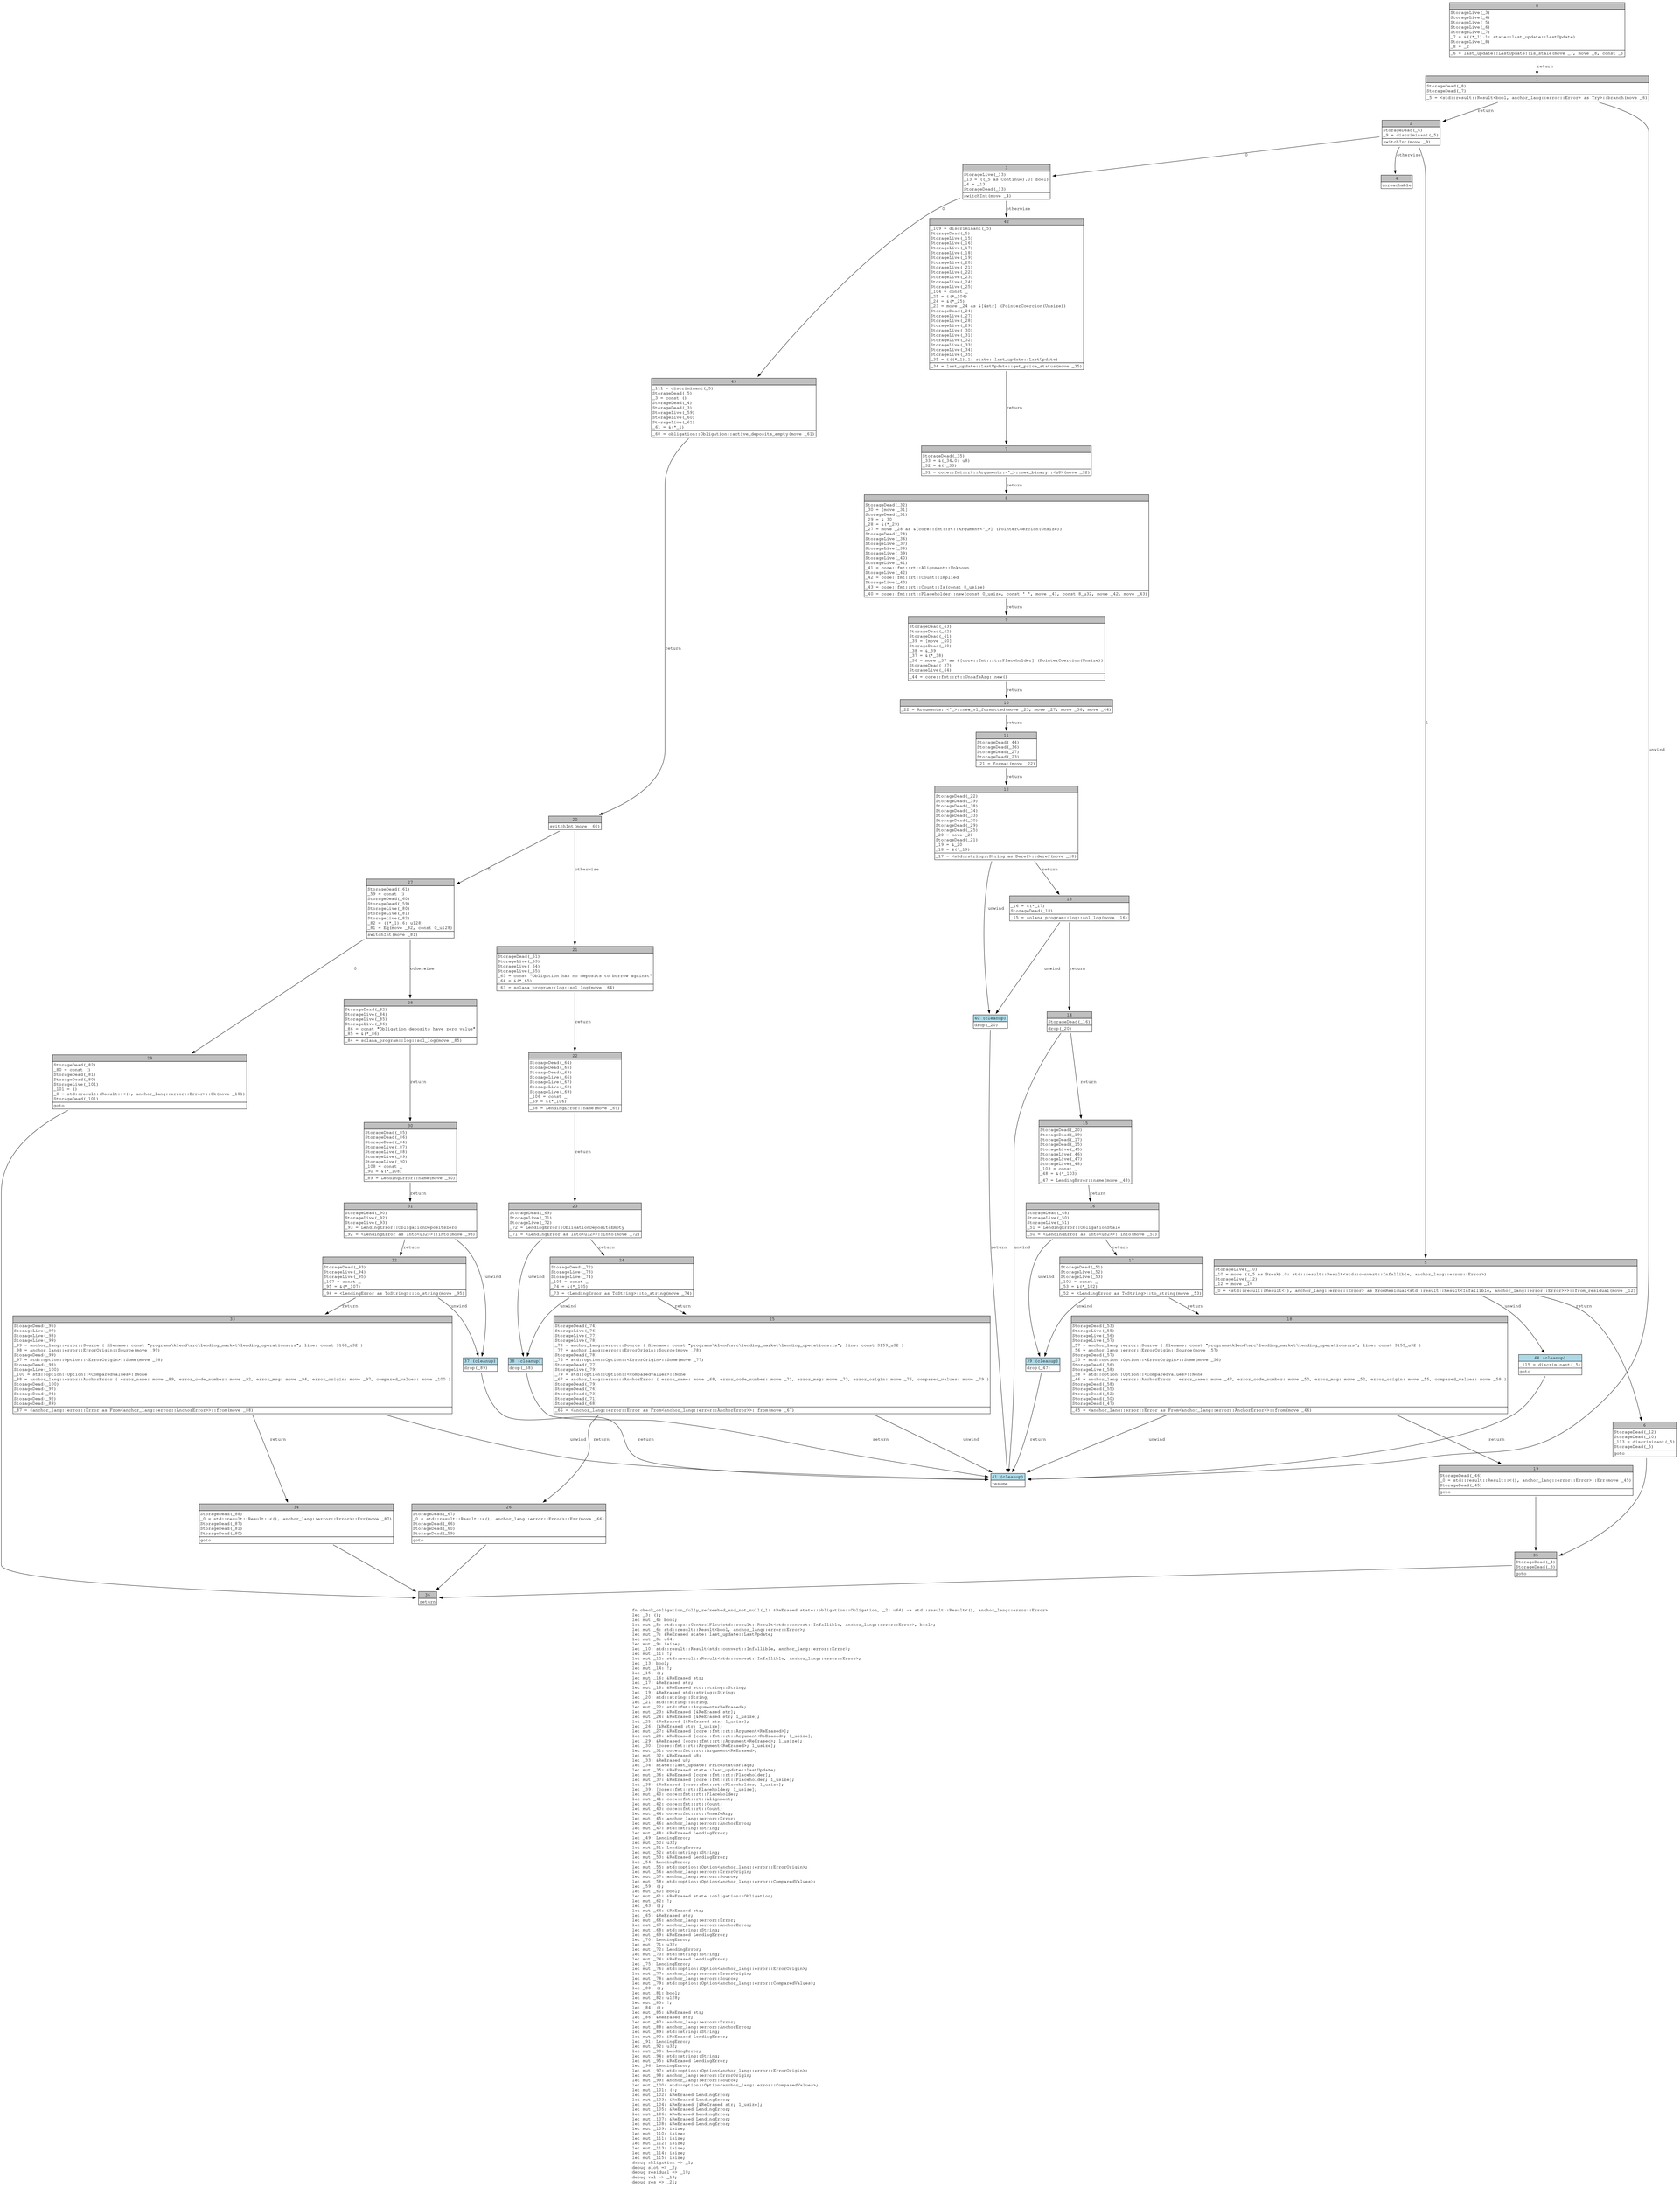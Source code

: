 digraph Mir_0_1389 {
    graph [fontname="Courier, monospace"];
    node [fontname="Courier, monospace"];
    edge [fontname="Courier, monospace"];
    label=<fn check_obligation_fully_refreshed_and_not_null(_1: &amp;ReErased state::obligation::Obligation, _2: u64) -&gt; std::result::Result&lt;(), anchor_lang::error::Error&gt;<br align="left"/>let _3: ();<br align="left"/>let mut _4: bool;<br align="left"/>let mut _5: std::ops::ControlFlow&lt;std::result::Result&lt;std::convert::Infallible, anchor_lang::error::Error&gt;, bool&gt;;<br align="left"/>let mut _6: std::result::Result&lt;bool, anchor_lang::error::Error&gt;;<br align="left"/>let mut _7: &amp;ReErased state::last_update::LastUpdate;<br align="left"/>let mut _8: u64;<br align="left"/>let mut _9: isize;<br align="left"/>let _10: std::result::Result&lt;std::convert::Infallible, anchor_lang::error::Error&gt;;<br align="left"/>let mut _11: !;<br align="left"/>let mut _12: std::result::Result&lt;std::convert::Infallible, anchor_lang::error::Error&gt;;<br align="left"/>let _13: bool;<br align="left"/>let mut _14: !;<br align="left"/>let _15: ();<br align="left"/>let mut _16: &amp;ReErased str;<br align="left"/>let _17: &amp;ReErased str;<br align="left"/>let mut _18: &amp;ReErased std::string::String;<br align="left"/>let _19: &amp;ReErased std::string::String;<br align="left"/>let _20: std::string::String;<br align="left"/>let _21: std::string::String;<br align="left"/>let mut _22: std::fmt::Arguments&lt;ReErased&gt;;<br align="left"/>let mut _23: &amp;ReErased [&amp;ReErased str];<br align="left"/>let mut _24: &amp;ReErased [&amp;ReErased str; 1_usize];<br align="left"/>let _25: &amp;ReErased [&amp;ReErased str; 1_usize];<br align="left"/>let _26: [&amp;ReErased str; 1_usize];<br align="left"/>let mut _27: &amp;ReErased [core::fmt::rt::Argument&lt;ReErased&gt;];<br align="left"/>let mut _28: &amp;ReErased [core::fmt::rt::Argument&lt;ReErased&gt;; 1_usize];<br align="left"/>let _29: &amp;ReErased [core::fmt::rt::Argument&lt;ReErased&gt;; 1_usize];<br align="left"/>let _30: [core::fmt::rt::Argument&lt;ReErased&gt;; 1_usize];<br align="left"/>let mut _31: core::fmt::rt::Argument&lt;ReErased&gt;;<br align="left"/>let mut _32: &amp;ReErased u8;<br align="left"/>let _33: &amp;ReErased u8;<br align="left"/>let _34: state::last_update::PriceStatusFlags;<br align="left"/>let mut _35: &amp;ReErased state::last_update::LastUpdate;<br align="left"/>let mut _36: &amp;ReErased [core::fmt::rt::Placeholder];<br align="left"/>let mut _37: &amp;ReErased [core::fmt::rt::Placeholder; 1_usize];<br align="left"/>let _38: &amp;ReErased [core::fmt::rt::Placeholder; 1_usize];<br align="left"/>let _39: [core::fmt::rt::Placeholder; 1_usize];<br align="left"/>let mut _40: core::fmt::rt::Placeholder;<br align="left"/>let mut _41: core::fmt::rt::Alignment;<br align="left"/>let mut _42: core::fmt::rt::Count;<br align="left"/>let mut _43: core::fmt::rt::Count;<br align="left"/>let mut _44: core::fmt::rt::UnsafeArg;<br align="left"/>let mut _45: anchor_lang::error::Error;<br align="left"/>let mut _46: anchor_lang::error::AnchorError;<br align="left"/>let mut _47: std::string::String;<br align="left"/>let mut _48: &amp;ReErased LendingError;<br align="left"/>let _49: LendingError;<br align="left"/>let mut _50: u32;<br align="left"/>let mut _51: LendingError;<br align="left"/>let mut _52: std::string::String;<br align="left"/>let mut _53: &amp;ReErased LendingError;<br align="left"/>let _54: LendingError;<br align="left"/>let mut _55: std::option::Option&lt;anchor_lang::error::ErrorOrigin&gt;;<br align="left"/>let mut _56: anchor_lang::error::ErrorOrigin;<br align="left"/>let mut _57: anchor_lang::error::Source;<br align="left"/>let mut _58: std::option::Option&lt;anchor_lang::error::ComparedValues&gt;;<br align="left"/>let _59: ();<br align="left"/>let mut _60: bool;<br align="left"/>let mut _61: &amp;ReErased state::obligation::Obligation;<br align="left"/>let mut _62: !;<br align="left"/>let _63: ();<br align="left"/>let mut _64: &amp;ReErased str;<br align="left"/>let _65: &amp;ReErased str;<br align="left"/>let mut _66: anchor_lang::error::Error;<br align="left"/>let mut _67: anchor_lang::error::AnchorError;<br align="left"/>let mut _68: std::string::String;<br align="left"/>let mut _69: &amp;ReErased LendingError;<br align="left"/>let _70: LendingError;<br align="left"/>let mut _71: u32;<br align="left"/>let mut _72: LendingError;<br align="left"/>let mut _73: std::string::String;<br align="left"/>let mut _74: &amp;ReErased LendingError;<br align="left"/>let _75: LendingError;<br align="left"/>let mut _76: std::option::Option&lt;anchor_lang::error::ErrorOrigin&gt;;<br align="left"/>let mut _77: anchor_lang::error::ErrorOrigin;<br align="left"/>let mut _78: anchor_lang::error::Source;<br align="left"/>let mut _79: std::option::Option&lt;anchor_lang::error::ComparedValues&gt;;<br align="left"/>let _80: ();<br align="left"/>let mut _81: bool;<br align="left"/>let mut _82: u128;<br align="left"/>let mut _83: !;<br align="left"/>let _84: ();<br align="left"/>let mut _85: &amp;ReErased str;<br align="left"/>let _86: &amp;ReErased str;<br align="left"/>let mut _87: anchor_lang::error::Error;<br align="left"/>let mut _88: anchor_lang::error::AnchorError;<br align="left"/>let mut _89: std::string::String;<br align="left"/>let mut _90: &amp;ReErased LendingError;<br align="left"/>let _91: LendingError;<br align="left"/>let mut _92: u32;<br align="left"/>let mut _93: LendingError;<br align="left"/>let mut _94: std::string::String;<br align="left"/>let mut _95: &amp;ReErased LendingError;<br align="left"/>let _96: LendingError;<br align="left"/>let mut _97: std::option::Option&lt;anchor_lang::error::ErrorOrigin&gt;;<br align="left"/>let mut _98: anchor_lang::error::ErrorOrigin;<br align="left"/>let mut _99: anchor_lang::error::Source;<br align="left"/>let mut _100: std::option::Option&lt;anchor_lang::error::ComparedValues&gt;;<br align="left"/>let mut _101: ();<br align="left"/>let mut _102: &amp;ReErased LendingError;<br align="left"/>let mut _103: &amp;ReErased LendingError;<br align="left"/>let mut _104: &amp;ReErased [&amp;ReErased str; 1_usize];<br align="left"/>let mut _105: &amp;ReErased LendingError;<br align="left"/>let mut _106: &amp;ReErased LendingError;<br align="left"/>let mut _107: &amp;ReErased LendingError;<br align="left"/>let mut _108: &amp;ReErased LendingError;<br align="left"/>let mut _109: isize;<br align="left"/>let mut _110: isize;<br align="left"/>let mut _111: isize;<br align="left"/>let mut _112: isize;<br align="left"/>let mut _113: isize;<br align="left"/>let mut _114: isize;<br align="left"/>let mut _115: isize;<br align="left"/>debug obligation =&gt; _1;<br align="left"/>debug slot =&gt; _2;<br align="left"/>debug residual =&gt; _10;<br align="left"/>debug val =&gt; _13;<br align="left"/>debug res =&gt; _21;<br align="left"/>>;
    bb0__0_1389 [shape="none", label=<<table border="0" cellborder="1" cellspacing="0"><tr><td bgcolor="gray" align="center" colspan="1">0</td></tr><tr><td align="left" balign="left">StorageLive(_3)<br/>StorageLive(_4)<br/>StorageLive(_5)<br/>StorageLive(_6)<br/>StorageLive(_7)<br/>_7 = &amp;((*_1).1: state::last_update::LastUpdate)<br/>StorageLive(_8)<br/>_8 = _2<br/></td></tr><tr><td align="left">_6 = last_update::LastUpdate::is_stale(move _7, move _8, const _)</td></tr></table>>];
    bb1__0_1389 [shape="none", label=<<table border="0" cellborder="1" cellspacing="0"><tr><td bgcolor="gray" align="center" colspan="1">1</td></tr><tr><td align="left" balign="left">StorageDead(_8)<br/>StorageDead(_7)<br/></td></tr><tr><td align="left">_5 = &lt;std::result::Result&lt;bool, anchor_lang::error::Error&gt; as Try&gt;::branch(move _6)</td></tr></table>>];
    bb2__0_1389 [shape="none", label=<<table border="0" cellborder="1" cellspacing="0"><tr><td bgcolor="gray" align="center" colspan="1">2</td></tr><tr><td align="left" balign="left">StorageDead(_6)<br/>_9 = discriminant(_5)<br/></td></tr><tr><td align="left">switchInt(move _9)</td></tr></table>>];
    bb3__0_1389 [shape="none", label=<<table border="0" cellborder="1" cellspacing="0"><tr><td bgcolor="gray" align="center" colspan="1">3</td></tr><tr><td align="left" balign="left">StorageLive(_13)<br/>_13 = ((_5 as Continue).0: bool)<br/>_4 = _13<br/>StorageDead(_13)<br/></td></tr><tr><td align="left">switchInt(move _4)</td></tr></table>>];
    bb4__0_1389 [shape="none", label=<<table border="0" cellborder="1" cellspacing="0"><tr><td bgcolor="gray" align="center" colspan="1">4</td></tr><tr><td align="left">unreachable</td></tr></table>>];
    bb5__0_1389 [shape="none", label=<<table border="0" cellborder="1" cellspacing="0"><tr><td bgcolor="gray" align="center" colspan="1">5</td></tr><tr><td align="left" balign="left">StorageLive(_10)<br/>_10 = move ((_5 as Break).0: std::result::Result&lt;std::convert::Infallible, anchor_lang::error::Error&gt;)<br/>StorageLive(_12)<br/>_12 = move _10<br/></td></tr><tr><td align="left">_0 = &lt;std::result::Result&lt;(), anchor_lang::error::Error&gt; as FromResidual&lt;std::result::Result&lt;Infallible, anchor_lang::error::Error&gt;&gt;&gt;::from_residual(move _12)</td></tr></table>>];
    bb6__0_1389 [shape="none", label=<<table border="0" cellborder="1" cellspacing="0"><tr><td bgcolor="gray" align="center" colspan="1">6</td></tr><tr><td align="left" balign="left">StorageDead(_12)<br/>StorageDead(_10)<br/>_113 = discriminant(_5)<br/>StorageDead(_5)<br/></td></tr><tr><td align="left">goto</td></tr></table>>];
    bb7__0_1389 [shape="none", label=<<table border="0" cellborder="1" cellspacing="0"><tr><td bgcolor="gray" align="center" colspan="1">7</td></tr><tr><td align="left" balign="left">StorageDead(_35)<br/>_33 = &amp;(_34.0: u8)<br/>_32 = &amp;(*_33)<br/></td></tr><tr><td align="left">_31 = core::fmt::rt::Argument::&lt;'_&gt;::new_binary::&lt;u8&gt;(move _32)</td></tr></table>>];
    bb8__0_1389 [shape="none", label=<<table border="0" cellborder="1" cellspacing="0"><tr><td bgcolor="gray" align="center" colspan="1">8</td></tr><tr><td align="left" balign="left">StorageDead(_32)<br/>_30 = [move _31]<br/>StorageDead(_31)<br/>_29 = &amp;_30<br/>_28 = &amp;(*_29)<br/>_27 = move _28 as &amp;[core::fmt::rt::Argument&lt;'_&gt;] (PointerCoercion(Unsize))<br/>StorageDead(_28)<br/>StorageLive(_36)<br/>StorageLive(_37)<br/>StorageLive(_38)<br/>StorageLive(_39)<br/>StorageLive(_40)<br/>StorageLive(_41)<br/>_41 = core::fmt::rt::Alignment::Unknown<br/>StorageLive(_42)<br/>_42 = core::fmt::rt::Count::Implied<br/>StorageLive(_43)<br/>_43 = core::fmt::rt::Count::Is(const 8_usize)<br/></td></tr><tr><td align="left">_40 = core::fmt::rt::Placeholder::new(const 0_usize, const ' ', move _41, const 8_u32, move _42, move _43)</td></tr></table>>];
    bb9__0_1389 [shape="none", label=<<table border="0" cellborder="1" cellspacing="0"><tr><td bgcolor="gray" align="center" colspan="1">9</td></tr><tr><td align="left" balign="left">StorageDead(_43)<br/>StorageDead(_42)<br/>StorageDead(_41)<br/>_39 = [move _40]<br/>StorageDead(_40)<br/>_38 = &amp;_39<br/>_37 = &amp;(*_38)<br/>_36 = move _37 as &amp;[core::fmt::rt::Placeholder] (PointerCoercion(Unsize))<br/>StorageDead(_37)<br/>StorageLive(_44)<br/></td></tr><tr><td align="left">_44 = core::fmt::rt::UnsafeArg::new()</td></tr></table>>];
    bb10__0_1389 [shape="none", label=<<table border="0" cellborder="1" cellspacing="0"><tr><td bgcolor="gray" align="center" colspan="1">10</td></tr><tr><td align="left">_22 = Arguments::&lt;'_&gt;::new_v1_formatted(move _23, move _27, move _36, move _44)</td></tr></table>>];
    bb11__0_1389 [shape="none", label=<<table border="0" cellborder="1" cellspacing="0"><tr><td bgcolor="gray" align="center" colspan="1">11</td></tr><tr><td align="left" balign="left">StorageDead(_44)<br/>StorageDead(_36)<br/>StorageDead(_27)<br/>StorageDead(_23)<br/></td></tr><tr><td align="left">_21 = format(move _22)</td></tr></table>>];
    bb12__0_1389 [shape="none", label=<<table border="0" cellborder="1" cellspacing="0"><tr><td bgcolor="gray" align="center" colspan="1">12</td></tr><tr><td align="left" balign="left">StorageDead(_22)<br/>StorageDead(_39)<br/>StorageDead(_38)<br/>StorageDead(_34)<br/>StorageDead(_33)<br/>StorageDead(_30)<br/>StorageDead(_29)<br/>StorageDead(_25)<br/>_20 = move _21<br/>StorageDead(_21)<br/>_19 = &amp;_20<br/>_18 = &amp;(*_19)<br/></td></tr><tr><td align="left">_17 = &lt;std::string::String as Deref&gt;::deref(move _18)</td></tr></table>>];
    bb13__0_1389 [shape="none", label=<<table border="0" cellborder="1" cellspacing="0"><tr><td bgcolor="gray" align="center" colspan="1">13</td></tr><tr><td align="left" balign="left">_16 = &amp;(*_17)<br/>StorageDead(_18)<br/></td></tr><tr><td align="left">_15 = solana_program::log::sol_log(move _16)</td></tr></table>>];
    bb14__0_1389 [shape="none", label=<<table border="0" cellborder="1" cellspacing="0"><tr><td bgcolor="gray" align="center" colspan="1">14</td></tr><tr><td align="left" balign="left">StorageDead(_16)<br/></td></tr><tr><td align="left">drop(_20)</td></tr></table>>];
    bb15__0_1389 [shape="none", label=<<table border="0" cellborder="1" cellspacing="0"><tr><td bgcolor="gray" align="center" colspan="1">15</td></tr><tr><td align="left" balign="left">StorageDead(_20)<br/>StorageDead(_19)<br/>StorageDead(_17)<br/>StorageDead(_15)<br/>StorageLive(_45)<br/>StorageLive(_46)<br/>StorageLive(_47)<br/>StorageLive(_48)<br/>_103 = const _<br/>_48 = &amp;(*_103)<br/></td></tr><tr><td align="left">_47 = LendingError::name(move _48)</td></tr></table>>];
    bb16__0_1389 [shape="none", label=<<table border="0" cellborder="1" cellspacing="0"><tr><td bgcolor="gray" align="center" colspan="1">16</td></tr><tr><td align="left" balign="left">StorageDead(_48)<br/>StorageLive(_50)<br/>StorageLive(_51)<br/>_51 = LendingError::ObligationStale<br/></td></tr><tr><td align="left">_50 = &lt;LendingError as Into&lt;u32&gt;&gt;::into(move _51)</td></tr></table>>];
    bb17__0_1389 [shape="none", label=<<table border="0" cellborder="1" cellspacing="0"><tr><td bgcolor="gray" align="center" colspan="1">17</td></tr><tr><td align="left" balign="left">StorageDead(_51)<br/>StorageLive(_52)<br/>StorageLive(_53)<br/>_102 = const _<br/>_53 = &amp;(*_102)<br/></td></tr><tr><td align="left">_52 = &lt;LendingError as ToString&gt;::to_string(move _53)</td></tr></table>>];
    bb18__0_1389 [shape="none", label=<<table border="0" cellborder="1" cellspacing="0"><tr><td bgcolor="gray" align="center" colspan="1">18</td></tr><tr><td align="left" balign="left">StorageDead(_53)<br/>StorageLive(_55)<br/>StorageLive(_56)<br/>StorageLive(_57)<br/>_57 = anchor_lang::error::Source { filename: const &quot;programs\\klend\\src\\lending_market\\lending_operations.rs&quot;, line: const 3155_u32 }<br/>_56 = anchor_lang::error::ErrorOrigin::Source(move _57)<br/>StorageDead(_57)<br/>_55 = std::option::Option::&lt;ErrorOrigin&gt;::Some(move _56)<br/>StorageDead(_56)<br/>StorageLive(_58)<br/>_58 = std::option::Option::&lt;ComparedValues&gt;::None<br/>_46 = anchor_lang::error::AnchorError { error_name: move _47, error_code_number: move _50, error_msg: move _52, error_origin: move _55, compared_values: move _58 }<br/>StorageDead(_58)<br/>StorageDead(_55)<br/>StorageDead(_52)<br/>StorageDead(_50)<br/>StorageDead(_47)<br/></td></tr><tr><td align="left">_45 = &lt;anchor_lang::error::Error as From&lt;anchor_lang::error::AnchorError&gt;&gt;::from(move _46)</td></tr></table>>];
    bb19__0_1389 [shape="none", label=<<table border="0" cellborder="1" cellspacing="0"><tr><td bgcolor="gray" align="center" colspan="1">19</td></tr><tr><td align="left" balign="left">StorageDead(_46)<br/>_0 = std::result::Result::&lt;(), anchor_lang::error::Error&gt;::Err(move _45)<br/>StorageDead(_45)<br/></td></tr><tr><td align="left">goto</td></tr></table>>];
    bb20__0_1389 [shape="none", label=<<table border="0" cellborder="1" cellspacing="0"><tr><td bgcolor="gray" align="center" colspan="1">20</td></tr><tr><td align="left">switchInt(move _60)</td></tr></table>>];
    bb21__0_1389 [shape="none", label=<<table border="0" cellborder="1" cellspacing="0"><tr><td bgcolor="gray" align="center" colspan="1">21</td></tr><tr><td align="left" balign="left">StorageDead(_61)<br/>StorageLive(_63)<br/>StorageLive(_64)<br/>StorageLive(_65)<br/>_65 = const &quot;Obligation has no deposits to borrow against&quot;<br/>_64 = &amp;(*_65)<br/></td></tr><tr><td align="left">_63 = solana_program::log::sol_log(move _64)</td></tr></table>>];
    bb22__0_1389 [shape="none", label=<<table border="0" cellborder="1" cellspacing="0"><tr><td bgcolor="gray" align="center" colspan="1">22</td></tr><tr><td align="left" balign="left">StorageDead(_64)<br/>StorageDead(_65)<br/>StorageDead(_63)<br/>StorageLive(_66)<br/>StorageLive(_67)<br/>StorageLive(_68)<br/>StorageLive(_69)<br/>_106 = const _<br/>_69 = &amp;(*_106)<br/></td></tr><tr><td align="left">_68 = LendingError::name(move _69)</td></tr></table>>];
    bb23__0_1389 [shape="none", label=<<table border="0" cellborder="1" cellspacing="0"><tr><td bgcolor="gray" align="center" colspan="1">23</td></tr><tr><td align="left" balign="left">StorageDead(_69)<br/>StorageLive(_71)<br/>StorageLive(_72)<br/>_72 = LendingError::ObligationDepositsEmpty<br/></td></tr><tr><td align="left">_71 = &lt;LendingError as Into&lt;u32&gt;&gt;::into(move _72)</td></tr></table>>];
    bb24__0_1389 [shape="none", label=<<table border="0" cellborder="1" cellspacing="0"><tr><td bgcolor="gray" align="center" colspan="1">24</td></tr><tr><td align="left" balign="left">StorageDead(_72)<br/>StorageLive(_73)<br/>StorageLive(_74)<br/>_105 = const _<br/>_74 = &amp;(*_105)<br/></td></tr><tr><td align="left">_73 = &lt;LendingError as ToString&gt;::to_string(move _74)</td></tr></table>>];
    bb25__0_1389 [shape="none", label=<<table border="0" cellborder="1" cellspacing="0"><tr><td bgcolor="gray" align="center" colspan="1">25</td></tr><tr><td align="left" balign="left">StorageDead(_74)<br/>StorageLive(_76)<br/>StorageLive(_77)<br/>StorageLive(_78)<br/>_78 = anchor_lang::error::Source { filename: const &quot;programs\\klend\\src\\lending_market\\lending_operations.rs&quot;, line: const 3159_u32 }<br/>_77 = anchor_lang::error::ErrorOrigin::Source(move _78)<br/>StorageDead(_78)<br/>_76 = std::option::Option::&lt;ErrorOrigin&gt;::Some(move _77)<br/>StorageDead(_77)<br/>StorageLive(_79)<br/>_79 = std::option::Option::&lt;ComparedValues&gt;::None<br/>_67 = anchor_lang::error::AnchorError { error_name: move _68, error_code_number: move _71, error_msg: move _73, error_origin: move _76, compared_values: move _79 }<br/>StorageDead(_79)<br/>StorageDead(_76)<br/>StorageDead(_73)<br/>StorageDead(_71)<br/>StorageDead(_68)<br/></td></tr><tr><td align="left">_66 = &lt;anchor_lang::error::Error as From&lt;anchor_lang::error::AnchorError&gt;&gt;::from(move _67)</td></tr></table>>];
    bb26__0_1389 [shape="none", label=<<table border="0" cellborder="1" cellspacing="0"><tr><td bgcolor="gray" align="center" colspan="1">26</td></tr><tr><td align="left" balign="left">StorageDead(_67)<br/>_0 = std::result::Result::&lt;(), anchor_lang::error::Error&gt;::Err(move _66)<br/>StorageDead(_66)<br/>StorageDead(_60)<br/>StorageDead(_59)<br/></td></tr><tr><td align="left">goto</td></tr></table>>];
    bb27__0_1389 [shape="none", label=<<table border="0" cellborder="1" cellspacing="0"><tr><td bgcolor="gray" align="center" colspan="1">27</td></tr><tr><td align="left" balign="left">StorageDead(_61)<br/>_59 = const ()<br/>StorageDead(_60)<br/>StorageDead(_59)<br/>StorageLive(_80)<br/>StorageLive(_81)<br/>StorageLive(_82)<br/>_82 = ((*_1).6: u128)<br/>_81 = Eq(move _82, const 0_u128)<br/></td></tr><tr><td align="left">switchInt(move _81)</td></tr></table>>];
    bb28__0_1389 [shape="none", label=<<table border="0" cellborder="1" cellspacing="0"><tr><td bgcolor="gray" align="center" colspan="1">28</td></tr><tr><td align="left" balign="left">StorageDead(_82)<br/>StorageLive(_84)<br/>StorageLive(_85)<br/>StorageLive(_86)<br/>_86 = const &quot;Obligation deposits have zero value&quot;<br/>_85 = &amp;(*_86)<br/></td></tr><tr><td align="left">_84 = solana_program::log::sol_log(move _85)</td></tr></table>>];
    bb29__0_1389 [shape="none", label=<<table border="0" cellborder="1" cellspacing="0"><tr><td bgcolor="gray" align="center" colspan="1">29</td></tr><tr><td align="left" balign="left">StorageDead(_82)<br/>_80 = const ()<br/>StorageDead(_81)<br/>StorageDead(_80)<br/>StorageLive(_101)<br/>_101 = ()<br/>_0 = std::result::Result::&lt;(), anchor_lang::error::Error&gt;::Ok(move _101)<br/>StorageDead(_101)<br/></td></tr><tr><td align="left">goto</td></tr></table>>];
    bb30__0_1389 [shape="none", label=<<table border="0" cellborder="1" cellspacing="0"><tr><td bgcolor="gray" align="center" colspan="1">30</td></tr><tr><td align="left" balign="left">StorageDead(_85)<br/>StorageDead(_86)<br/>StorageDead(_84)<br/>StorageLive(_87)<br/>StorageLive(_88)<br/>StorageLive(_89)<br/>StorageLive(_90)<br/>_108 = const _<br/>_90 = &amp;(*_108)<br/></td></tr><tr><td align="left">_89 = LendingError::name(move _90)</td></tr></table>>];
    bb31__0_1389 [shape="none", label=<<table border="0" cellborder="1" cellspacing="0"><tr><td bgcolor="gray" align="center" colspan="1">31</td></tr><tr><td align="left" balign="left">StorageDead(_90)<br/>StorageLive(_92)<br/>StorageLive(_93)<br/>_93 = LendingError::ObligationDepositsZero<br/></td></tr><tr><td align="left">_92 = &lt;LendingError as Into&lt;u32&gt;&gt;::into(move _93)</td></tr></table>>];
    bb32__0_1389 [shape="none", label=<<table border="0" cellborder="1" cellspacing="0"><tr><td bgcolor="gray" align="center" colspan="1">32</td></tr><tr><td align="left" balign="left">StorageDead(_93)<br/>StorageLive(_94)<br/>StorageLive(_95)<br/>_107 = const _<br/>_95 = &amp;(*_107)<br/></td></tr><tr><td align="left">_94 = &lt;LendingError as ToString&gt;::to_string(move _95)</td></tr></table>>];
    bb33__0_1389 [shape="none", label=<<table border="0" cellborder="1" cellspacing="0"><tr><td bgcolor="gray" align="center" colspan="1">33</td></tr><tr><td align="left" balign="left">StorageDead(_95)<br/>StorageLive(_97)<br/>StorageLive(_98)<br/>StorageLive(_99)<br/>_99 = anchor_lang::error::Source { filename: const &quot;programs\\klend\\src\\lending_market\\lending_operations.rs&quot;, line: const 3163_u32 }<br/>_98 = anchor_lang::error::ErrorOrigin::Source(move _99)<br/>StorageDead(_99)<br/>_97 = std::option::Option::&lt;ErrorOrigin&gt;::Some(move _98)<br/>StorageDead(_98)<br/>StorageLive(_100)<br/>_100 = std::option::Option::&lt;ComparedValues&gt;::None<br/>_88 = anchor_lang::error::AnchorError { error_name: move _89, error_code_number: move _92, error_msg: move _94, error_origin: move _97, compared_values: move _100 }<br/>StorageDead(_100)<br/>StorageDead(_97)<br/>StorageDead(_94)<br/>StorageDead(_92)<br/>StorageDead(_89)<br/></td></tr><tr><td align="left">_87 = &lt;anchor_lang::error::Error as From&lt;anchor_lang::error::AnchorError&gt;&gt;::from(move _88)</td></tr></table>>];
    bb34__0_1389 [shape="none", label=<<table border="0" cellborder="1" cellspacing="0"><tr><td bgcolor="gray" align="center" colspan="1">34</td></tr><tr><td align="left" balign="left">StorageDead(_88)<br/>_0 = std::result::Result::&lt;(), anchor_lang::error::Error&gt;::Err(move _87)<br/>StorageDead(_87)<br/>StorageDead(_81)<br/>StorageDead(_80)<br/></td></tr><tr><td align="left">goto</td></tr></table>>];
    bb35__0_1389 [shape="none", label=<<table border="0" cellborder="1" cellspacing="0"><tr><td bgcolor="gray" align="center" colspan="1">35</td></tr><tr><td align="left" balign="left">StorageDead(_4)<br/>StorageDead(_3)<br/></td></tr><tr><td align="left">goto</td></tr></table>>];
    bb36__0_1389 [shape="none", label=<<table border="0" cellborder="1" cellspacing="0"><tr><td bgcolor="gray" align="center" colspan="1">36</td></tr><tr><td align="left">return</td></tr></table>>];
    bb37__0_1389 [shape="none", label=<<table border="0" cellborder="1" cellspacing="0"><tr><td bgcolor="lightblue" align="center" colspan="1">37 (cleanup)</td></tr><tr><td align="left">drop(_89)</td></tr></table>>];
    bb38__0_1389 [shape="none", label=<<table border="0" cellborder="1" cellspacing="0"><tr><td bgcolor="lightblue" align="center" colspan="1">38 (cleanup)</td></tr><tr><td align="left">drop(_68)</td></tr></table>>];
    bb39__0_1389 [shape="none", label=<<table border="0" cellborder="1" cellspacing="0"><tr><td bgcolor="lightblue" align="center" colspan="1">39 (cleanup)</td></tr><tr><td align="left">drop(_47)</td></tr></table>>];
    bb40__0_1389 [shape="none", label=<<table border="0" cellborder="1" cellspacing="0"><tr><td bgcolor="lightblue" align="center" colspan="1">40 (cleanup)</td></tr><tr><td align="left">drop(_20)</td></tr></table>>];
    bb41__0_1389 [shape="none", label=<<table border="0" cellborder="1" cellspacing="0"><tr><td bgcolor="lightblue" align="center" colspan="1">41 (cleanup)</td></tr><tr><td align="left">resume</td></tr></table>>];
    bb42__0_1389 [shape="none", label=<<table border="0" cellborder="1" cellspacing="0"><tr><td bgcolor="gray" align="center" colspan="1">42</td></tr><tr><td align="left" balign="left">_109 = discriminant(_5)<br/>StorageDead(_5)<br/>StorageLive(_15)<br/>StorageLive(_16)<br/>StorageLive(_17)<br/>StorageLive(_18)<br/>StorageLive(_19)<br/>StorageLive(_20)<br/>StorageLive(_21)<br/>StorageLive(_22)<br/>StorageLive(_23)<br/>StorageLive(_24)<br/>StorageLive(_25)<br/>_104 = const _<br/>_25 = &amp;(*_104)<br/>_24 = &amp;(*_25)<br/>_23 = move _24 as &amp;[&amp;str] (PointerCoercion(Unsize))<br/>StorageDead(_24)<br/>StorageLive(_27)<br/>StorageLive(_28)<br/>StorageLive(_29)<br/>StorageLive(_30)<br/>StorageLive(_31)<br/>StorageLive(_32)<br/>StorageLive(_33)<br/>StorageLive(_34)<br/>StorageLive(_35)<br/>_35 = &amp;((*_1).1: state::last_update::LastUpdate)<br/></td></tr><tr><td align="left">_34 = last_update::LastUpdate::get_price_status(move _35)</td></tr></table>>];
    bb43__0_1389 [shape="none", label=<<table border="0" cellborder="1" cellspacing="0"><tr><td bgcolor="gray" align="center" colspan="1">43</td></tr><tr><td align="left" balign="left">_111 = discriminant(_5)<br/>StorageDead(_5)<br/>_3 = const ()<br/>StorageDead(_4)<br/>StorageDead(_3)<br/>StorageLive(_59)<br/>StorageLive(_60)<br/>StorageLive(_61)<br/>_61 = &amp;(*_1)<br/></td></tr><tr><td align="left">_60 = obligation::Obligation::active_deposits_empty(move _61)</td></tr></table>>];
    bb44__0_1389 [shape="none", label=<<table border="0" cellborder="1" cellspacing="0"><tr><td bgcolor="lightblue" align="center" colspan="1">44 (cleanup)</td></tr><tr><td align="left" balign="left">_115 = discriminant(_5)<br/></td></tr><tr><td align="left">goto</td></tr></table>>];
    bb0__0_1389 -> bb1__0_1389 [label="return"];
    bb1__0_1389 -> bb2__0_1389 [label="return"];
    bb1__0_1389 -> bb41__0_1389 [label="unwind"];
    bb2__0_1389 -> bb3__0_1389 [label="0"];
    bb2__0_1389 -> bb5__0_1389 [label="1"];
    bb2__0_1389 -> bb4__0_1389 [label="otherwise"];
    bb3__0_1389 -> bb43__0_1389 [label="0"];
    bb3__0_1389 -> bb42__0_1389 [label="otherwise"];
    bb5__0_1389 -> bb6__0_1389 [label="return"];
    bb5__0_1389 -> bb44__0_1389 [label="unwind"];
    bb6__0_1389 -> bb35__0_1389 [label=""];
    bb7__0_1389 -> bb8__0_1389 [label="return"];
    bb8__0_1389 -> bb9__0_1389 [label="return"];
    bb9__0_1389 -> bb10__0_1389 [label="return"];
    bb10__0_1389 -> bb11__0_1389 [label="return"];
    bb11__0_1389 -> bb12__0_1389 [label="return"];
    bb12__0_1389 -> bb13__0_1389 [label="return"];
    bb12__0_1389 -> bb40__0_1389 [label="unwind"];
    bb13__0_1389 -> bb14__0_1389 [label="return"];
    bb13__0_1389 -> bb40__0_1389 [label="unwind"];
    bb14__0_1389 -> bb15__0_1389 [label="return"];
    bb14__0_1389 -> bb41__0_1389 [label="unwind"];
    bb15__0_1389 -> bb16__0_1389 [label="return"];
    bb16__0_1389 -> bb17__0_1389 [label="return"];
    bb16__0_1389 -> bb39__0_1389 [label="unwind"];
    bb17__0_1389 -> bb18__0_1389 [label="return"];
    bb17__0_1389 -> bb39__0_1389 [label="unwind"];
    bb18__0_1389 -> bb19__0_1389 [label="return"];
    bb18__0_1389 -> bb41__0_1389 [label="unwind"];
    bb19__0_1389 -> bb35__0_1389 [label=""];
    bb20__0_1389 -> bb27__0_1389 [label="0"];
    bb20__0_1389 -> bb21__0_1389 [label="otherwise"];
    bb21__0_1389 -> bb22__0_1389 [label="return"];
    bb22__0_1389 -> bb23__0_1389 [label="return"];
    bb23__0_1389 -> bb24__0_1389 [label="return"];
    bb23__0_1389 -> bb38__0_1389 [label="unwind"];
    bb24__0_1389 -> bb25__0_1389 [label="return"];
    bb24__0_1389 -> bb38__0_1389 [label="unwind"];
    bb25__0_1389 -> bb26__0_1389 [label="return"];
    bb25__0_1389 -> bb41__0_1389 [label="unwind"];
    bb26__0_1389 -> bb36__0_1389 [label=""];
    bb27__0_1389 -> bb29__0_1389 [label="0"];
    bb27__0_1389 -> bb28__0_1389 [label="otherwise"];
    bb28__0_1389 -> bb30__0_1389 [label="return"];
    bb29__0_1389 -> bb36__0_1389 [label=""];
    bb30__0_1389 -> bb31__0_1389 [label="return"];
    bb31__0_1389 -> bb32__0_1389 [label="return"];
    bb31__0_1389 -> bb37__0_1389 [label="unwind"];
    bb32__0_1389 -> bb33__0_1389 [label="return"];
    bb32__0_1389 -> bb37__0_1389 [label="unwind"];
    bb33__0_1389 -> bb34__0_1389 [label="return"];
    bb33__0_1389 -> bb41__0_1389 [label="unwind"];
    bb34__0_1389 -> bb36__0_1389 [label=""];
    bb35__0_1389 -> bb36__0_1389 [label=""];
    bb37__0_1389 -> bb41__0_1389 [label="return"];
    bb38__0_1389 -> bb41__0_1389 [label="return"];
    bb39__0_1389 -> bb41__0_1389 [label="return"];
    bb40__0_1389 -> bb41__0_1389 [label="return"];
    bb42__0_1389 -> bb7__0_1389 [label="return"];
    bb43__0_1389 -> bb20__0_1389 [label="return"];
    bb44__0_1389 -> bb41__0_1389 [label=""];
}
